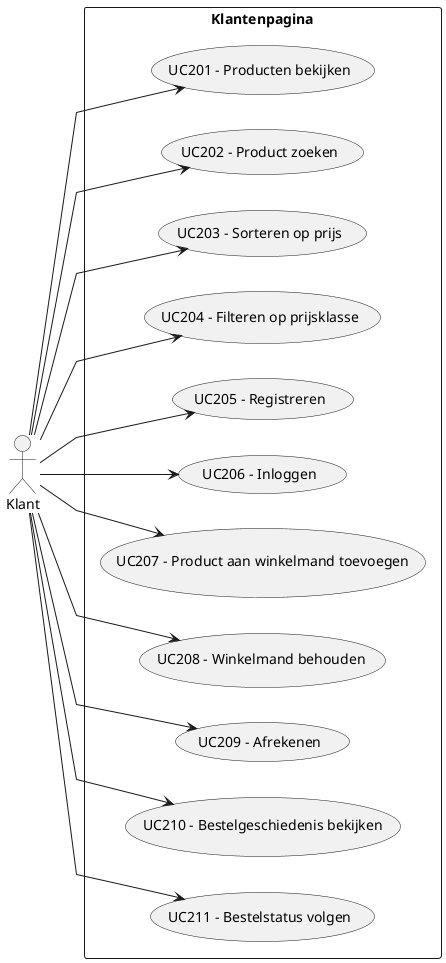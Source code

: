 @startuml
left to right direction
skinparam linetype polyline
actor Klant

rectangle "Klantenpagina" {
  Klant --> (UC201 - Producten bekijken)
  Klant --> (UC202 - Product zoeken)
  Klant --> (UC203 - Sorteren op prijs)
  Klant --> (UC204 - Filteren op prijsklasse)
  Klant --> (UC205 - Registreren)
  Klant --> (UC206 - Inloggen)
  Klant --> (UC207 - Product aan winkelmand toevoegen)
  Klant --> (UC208 - Winkelmand behouden)
  Klant --> (UC209 - Afrekenen)
  Klant --> (UC210 - Bestelgeschiedenis bekijken)
  Klant --> (UC211 - Bestelstatus volgen)
}

@enduml